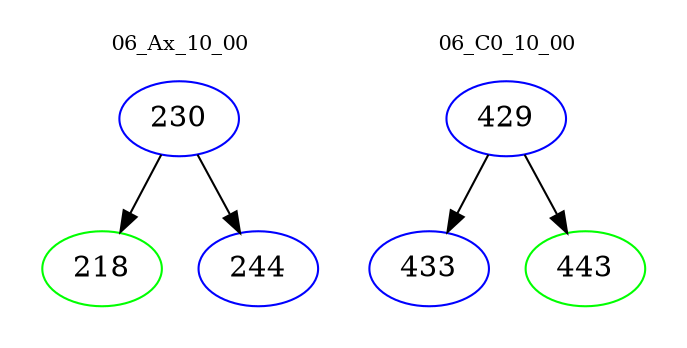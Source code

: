 digraph{
subgraph cluster_0 {
color = white
label = "06_Ax_10_00";
fontsize=10;
T0_230 [label="230", color="blue"]
T0_230 -> T0_218 [color="black"]
T0_218 [label="218", color="green"]
T0_230 -> T0_244 [color="black"]
T0_244 [label="244", color="blue"]
}
subgraph cluster_1 {
color = white
label = "06_C0_10_00";
fontsize=10;
T1_429 [label="429", color="blue"]
T1_429 -> T1_433 [color="black"]
T1_433 [label="433", color="blue"]
T1_429 -> T1_443 [color="black"]
T1_443 [label="443", color="green"]
}
}
